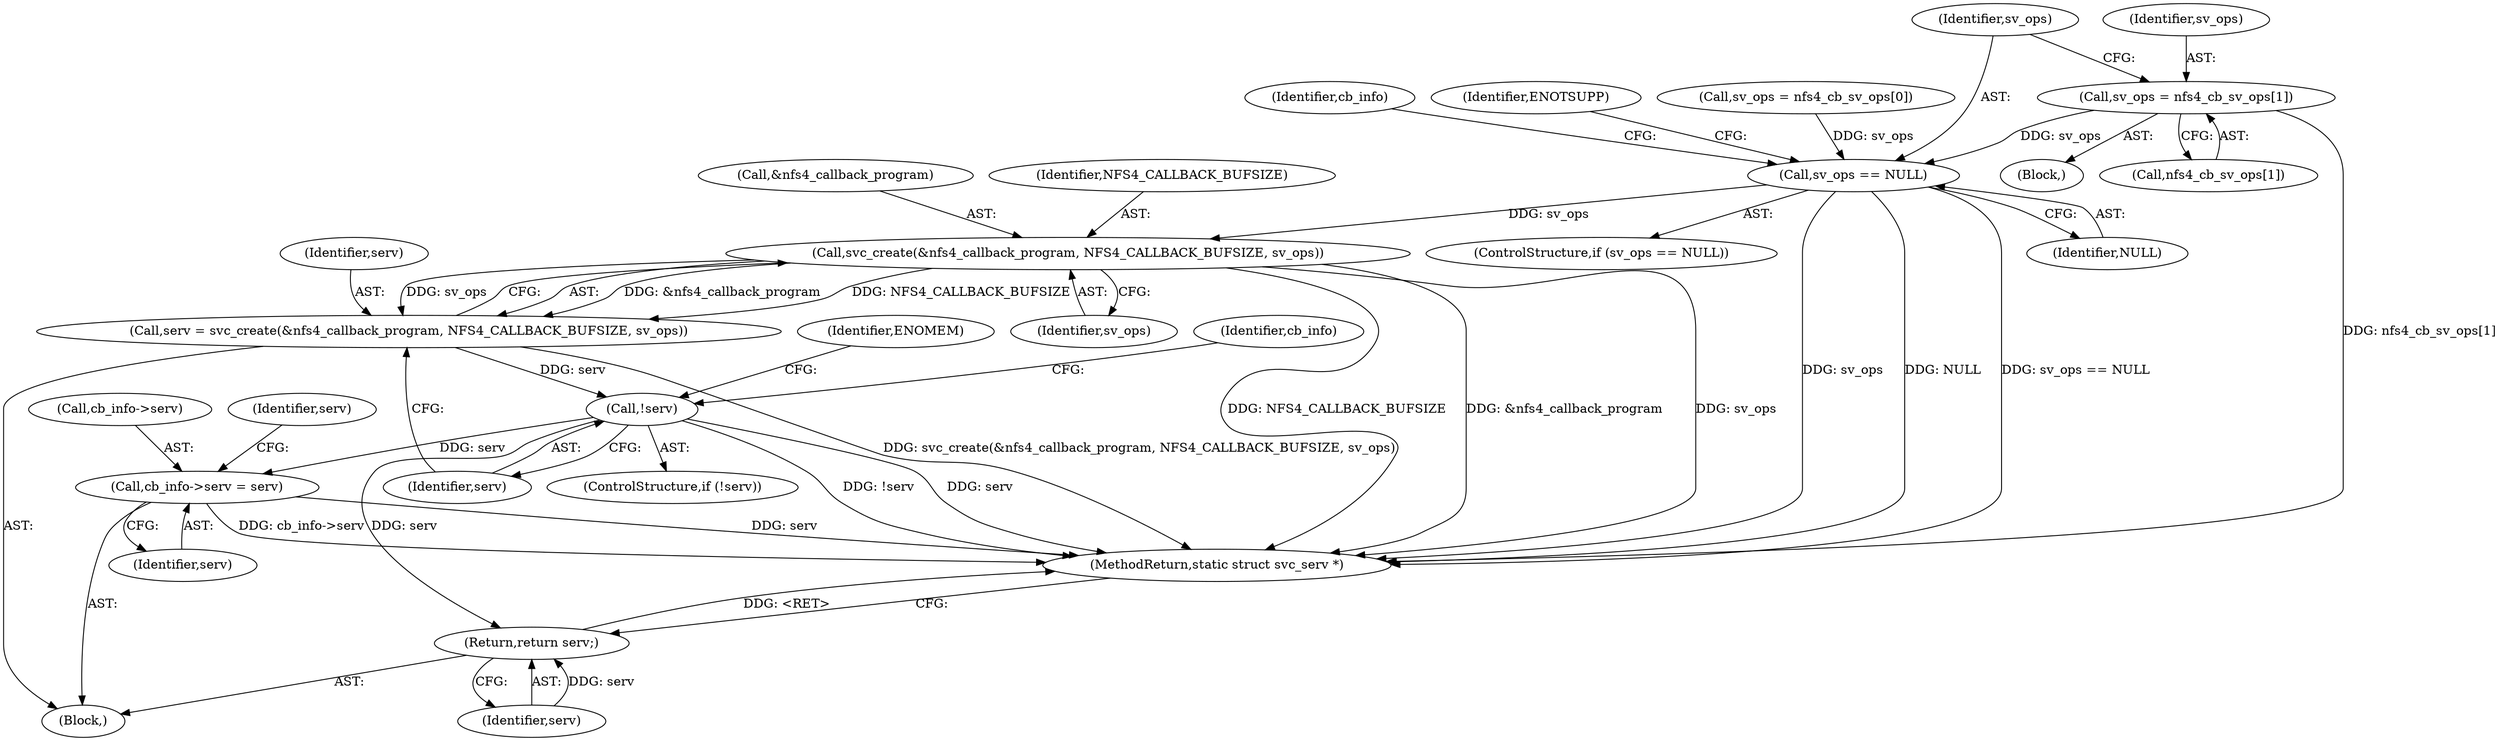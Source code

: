 digraph "1_linux_c70422f760c120480fee4de6c38804c72aa26bc1_4@array" {
"1000140" [label="(Call,sv_ops = nfs4_cb_sv_ops[1])"];
"1000146" [label="(Call,sv_ops == NULL)"];
"1000159" [label="(Call,svc_create(&nfs4_callback_program, NFS4_CALLBACK_BUFSIZE, sv_ops))"];
"1000157" [label="(Call,serv = svc_create(&nfs4_callback_program, NFS4_CALLBACK_BUFSIZE, sv_ops))"];
"1000165" [label="(Call,!serv)"];
"1000172" [label="(Call,cb_info->serv = serv)"];
"1000184" [label="(Return,return serv;)"];
"1000157" [label="(Call,serv = svc_create(&nfs4_callback_program, NFS4_CALLBACK_BUFSIZE, sv_ops))"];
"1000155" [label="(Identifier,cb_info)"];
"1000174" [label="(Identifier,cb_info)"];
"1000158" [label="(Identifier,serv)"];
"1000148" [label="(Identifier,NULL)"];
"1000159" [label="(Call,svc_create(&nfs4_callback_program, NFS4_CALLBACK_BUFSIZE, sv_ops))"];
"1000184" [label="(Return,return serv;)"];
"1000186" [label="(MethodReturn,static struct svc_serv *)"];
"1000142" [label="(Call,nfs4_cb_sv_ops[1])"];
"1000185" [label="(Identifier,serv)"];
"1000152" [label="(Identifier,ENOTSUPP)"];
"1000133" [label="(Call,sv_ops = nfs4_cb_sv_ops[0])"];
"1000162" [label="(Identifier,NFS4_CALLBACK_BUFSIZE)"];
"1000166" [label="(Identifier,serv)"];
"1000176" [label="(Identifier,serv)"];
"1000140" [label="(Call,sv_ops = nfs4_cb_sv_ops[1])"];
"1000172" [label="(Call,cb_info->serv = serv)"];
"1000165" [label="(Call,!serv)"];
"1000141" [label="(Identifier,sv_ops)"];
"1000164" [label="(ControlStructure,if (!serv))"];
"1000171" [label="(Identifier,ENOMEM)"];
"1000173" [label="(Call,cb_info->serv)"];
"1000163" [label="(Identifier,sv_ops)"];
"1000106" [label="(Block,)"];
"1000145" [label="(ControlStructure,if (sv_ops == NULL))"];
"1000147" [label="(Identifier,sv_ops)"];
"1000179" [label="(Identifier,serv)"];
"1000160" [label="(Call,&nfs4_callback_program)"];
"1000146" [label="(Call,sv_ops == NULL)"];
"1000131" [label="(Block,)"];
"1000140" -> "1000131"  [label="AST: "];
"1000140" -> "1000142"  [label="CFG: "];
"1000141" -> "1000140"  [label="AST: "];
"1000142" -> "1000140"  [label="AST: "];
"1000147" -> "1000140"  [label="CFG: "];
"1000140" -> "1000186"  [label="DDG: nfs4_cb_sv_ops[1]"];
"1000140" -> "1000146"  [label="DDG: sv_ops"];
"1000146" -> "1000145"  [label="AST: "];
"1000146" -> "1000148"  [label="CFG: "];
"1000147" -> "1000146"  [label="AST: "];
"1000148" -> "1000146"  [label="AST: "];
"1000152" -> "1000146"  [label="CFG: "];
"1000155" -> "1000146"  [label="CFG: "];
"1000146" -> "1000186"  [label="DDG: sv_ops"];
"1000146" -> "1000186"  [label="DDG: NULL"];
"1000146" -> "1000186"  [label="DDG: sv_ops == NULL"];
"1000133" -> "1000146"  [label="DDG: sv_ops"];
"1000146" -> "1000159"  [label="DDG: sv_ops"];
"1000159" -> "1000157"  [label="AST: "];
"1000159" -> "1000163"  [label="CFG: "];
"1000160" -> "1000159"  [label="AST: "];
"1000162" -> "1000159"  [label="AST: "];
"1000163" -> "1000159"  [label="AST: "];
"1000157" -> "1000159"  [label="CFG: "];
"1000159" -> "1000186"  [label="DDG: &nfs4_callback_program"];
"1000159" -> "1000186"  [label="DDG: sv_ops"];
"1000159" -> "1000186"  [label="DDG: NFS4_CALLBACK_BUFSIZE"];
"1000159" -> "1000157"  [label="DDG: &nfs4_callback_program"];
"1000159" -> "1000157"  [label="DDG: NFS4_CALLBACK_BUFSIZE"];
"1000159" -> "1000157"  [label="DDG: sv_ops"];
"1000157" -> "1000106"  [label="AST: "];
"1000158" -> "1000157"  [label="AST: "];
"1000166" -> "1000157"  [label="CFG: "];
"1000157" -> "1000186"  [label="DDG: svc_create(&nfs4_callback_program, NFS4_CALLBACK_BUFSIZE, sv_ops)"];
"1000157" -> "1000165"  [label="DDG: serv"];
"1000165" -> "1000164"  [label="AST: "];
"1000165" -> "1000166"  [label="CFG: "];
"1000166" -> "1000165"  [label="AST: "];
"1000171" -> "1000165"  [label="CFG: "];
"1000174" -> "1000165"  [label="CFG: "];
"1000165" -> "1000186"  [label="DDG: !serv"];
"1000165" -> "1000186"  [label="DDG: serv"];
"1000165" -> "1000172"  [label="DDG: serv"];
"1000165" -> "1000184"  [label="DDG: serv"];
"1000172" -> "1000106"  [label="AST: "];
"1000172" -> "1000176"  [label="CFG: "];
"1000173" -> "1000172"  [label="AST: "];
"1000176" -> "1000172"  [label="AST: "];
"1000179" -> "1000172"  [label="CFG: "];
"1000172" -> "1000186"  [label="DDG: serv"];
"1000172" -> "1000186"  [label="DDG: cb_info->serv"];
"1000184" -> "1000106"  [label="AST: "];
"1000184" -> "1000185"  [label="CFG: "];
"1000185" -> "1000184"  [label="AST: "];
"1000186" -> "1000184"  [label="CFG: "];
"1000184" -> "1000186"  [label="DDG: <RET>"];
"1000185" -> "1000184"  [label="DDG: serv"];
}
